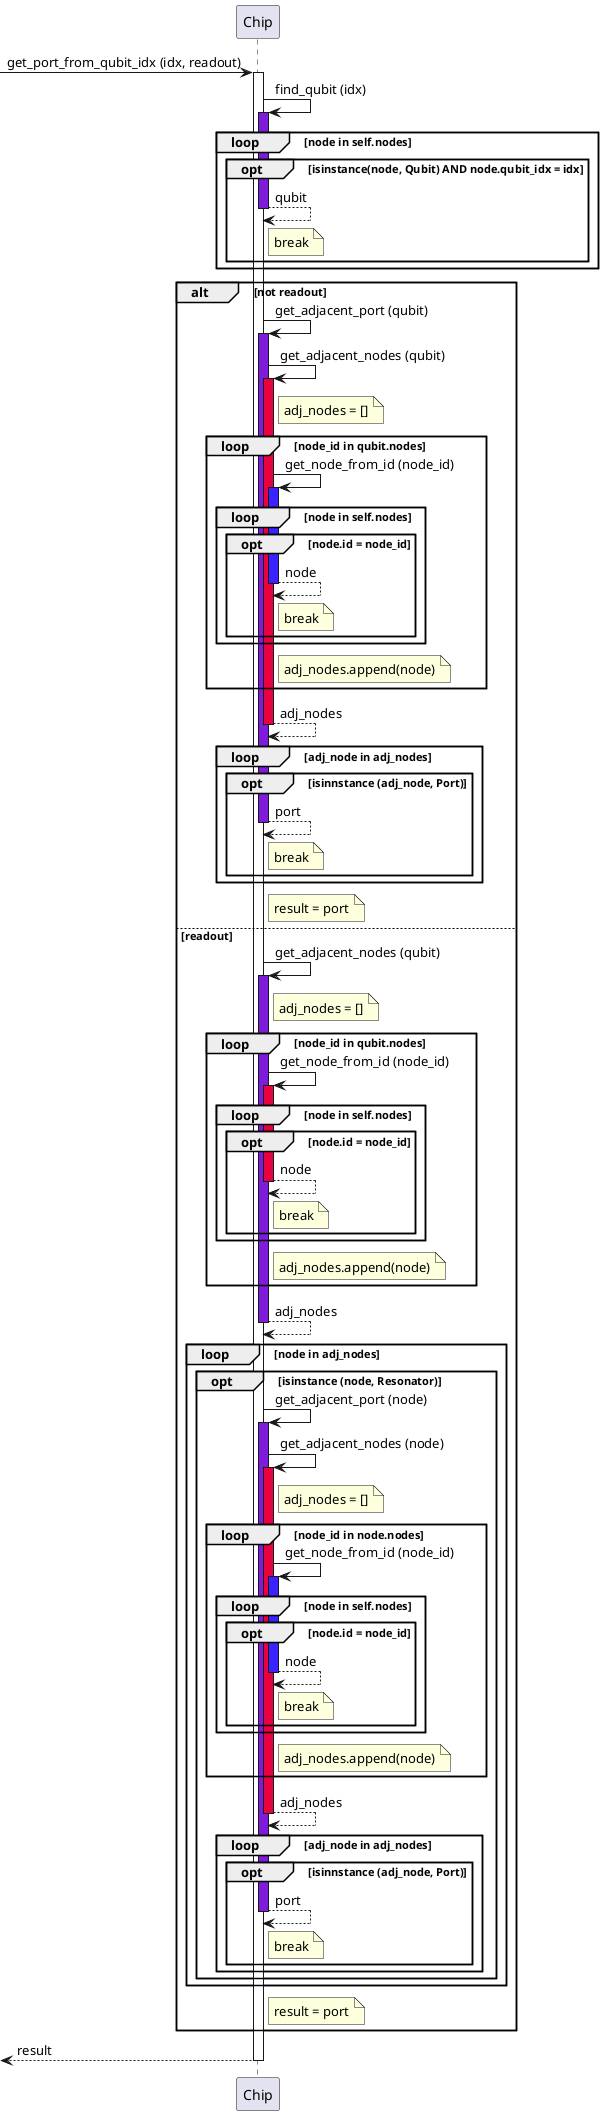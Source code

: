 @startuml

participant Chip as chip

[-> chip ++: get_port_from_qubit_idx (idx, readout)
chip -> chip: find_qubit (idx)
activate chip #7F1CDB
loop node in self.nodes
    opt isinstance(node, Qubit) AND node.qubit_idx = idx
        return qubit
        note right of chip: break
    end
end

alt not readout
    chip -> chip: get_adjacent_port (qubit)
    activate chip #7F1CDB
    chip -> chip: get_adjacent_nodes (qubit)
    activate chip #E6033F
    note right of chip: adj_nodes = []
    loop node_id in qubit.nodes
        chip -> chip: get_node_from_id (node_id)
        activate chip #3B23FF
        loop node in self.nodes
            opt node.id = node_id
                return node
                note right of chip: break
            end
        end
        note right of chip: adj_nodes.append(node)
    end
    return adj_nodes

    loop adj_node in adj_nodes
        opt isinnstance (adj_node, Port)
            return port
            note right of chip: break
        end
    end 
    note right of chip: result = port
else readout
    chip -> chip: get_adjacent_nodes (qubit)
    activate chip #7F1CDB
    note right of chip: adj_nodes = []
    loop node_id in qubit.nodes
        chip -> chip: get_node_from_id (node_id)
        activate chip #E6033F
        loop node in self.nodes
            opt node.id = node_id
                return node
                note right of chip: break
            end
        end
        note right of chip: adj_nodes.append(node)
    end
    return adj_nodes

    loop node in adj_nodes
        opt isinstance (node, Resonator)
            chip -> chip: get_adjacent_port (node)
            activate chip #7F1CDB
            chip -> chip: get_adjacent_nodes (node)
            activate chip #E6033F
            note right of chip: adj_nodes = []
            loop node_id in node.nodes
                chip -> chip: get_node_from_id (node_id)
                activate chip #3B23FF
                loop node in self.nodes
                    opt node.id = node_id
                        return node
                        note right of chip: break
                    end
                end
                note right of chip: adj_nodes.append(node)
            end
            return adj_nodes

            loop adj_node in adj_nodes
                opt isinnstance (adj_node, Port)
                    return port
                    note right of chip: break
                end
            end 
        end
    end
    note right of chip: result = port
end 

return result

@enduml